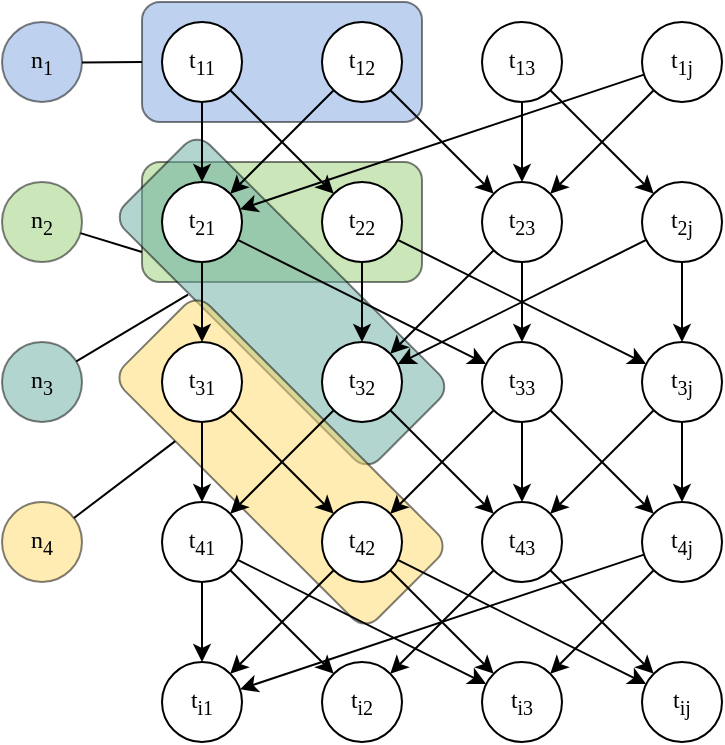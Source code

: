 <mxfile version="10.5.7" type="github"><diagram id="gOCo_mveOTclXJWhpSbV" name="Page-1"><mxGraphModel dx="929" dy="537" grid="1" gridSize="10" guides="1" tooltips="1" connect="1" arrows="1" fold="1" page="1" pageScale="1" pageWidth="826" pageHeight="1169" math="0" shadow="0"><root><mxCell id="0"/><mxCell id="1" parent="0"/><mxCell id="WNhdBVjDtMZuLdpGgxrH-2" value="" style="rounded=1;whiteSpace=wrap;html=1;fillColor=#7EA6E0;comic=0;opacity=50;strokeColor=#000000;strokeWidth=1;" vertex="1" parent="1"><mxGeometry x="270" y="150" width="140" height="60" as="geometry"/></mxCell><mxCell id="WNhdBVjDtMZuLdpGgxrH-3" value="" style="rounded=1;whiteSpace=wrap;html=1;fillColor=#97D077;strokeColor=#000000;strokeWidth=1;opacity=50;" vertex="1" parent="1"><mxGeometry x="270" y="230" width="140" height="60" as="geometry"/></mxCell><mxCell id="WNhdBVjDtMZuLdpGgxrH-4" value="" style="rounded=1;whiteSpace=wrap;html=1;rotation=45;fillColor=#67AB9F;strokeColor=#000000;strokeWidth=1;opacity=50;" vertex="1" parent="1"><mxGeometry x="250" y="270" width="180" height="60" as="geometry"/></mxCell><mxCell id="WNhdBVjDtMZuLdpGgxrH-12" value="" style="rounded=1;whiteSpace=wrap;html=1;rotation=45;fillColor=#FFD966;strokeColor=#000000;strokeWidth=1;opacity=50;" vertex="1" parent="1"><mxGeometry x="250" y="350" width="179" height="60" as="geometry"/></mxCell><mxCell id="ZS35MENB_uPw0_nAmGyY-1" value="t&lt;sub&gt;11&lt;/sub&gt;" style="ellipse;whiteSpace=wrap;html=1;aspect=fixed;fontFamily=Times New Roman;" parent="1" vertex="1"><mxGeometry x="280" y="160" width="40" height="40" as="geometry"/></mxCell><mxCell id="ZS35MENB_uPw0_nAmGyY-2" value="t&lt;sub&gt;12&lt;/sub&gt;" style="ellipse;whiteSpace=wrap;html=1;aspect=fixed;fontFamily=Times New Roman;" parent="1" vertex="1"><mxGeometry x="360" y="160" width="40" height="40" as="geometry"/></mxCell><mxCell id="ZS35MENB_uPw0_nAmGyY-3" value="t&lt;sub&gt;13&lt;/sub&gt;" style="ellipse;whiteSpace=wrap;html=1;aspect=fixed;fontFamily=Times New Roman;" parent="1" vertex="1"><mxGeometry x="440" y="160" width="40" height="40" as="geometry"/></mxCell><mxCell id="ZS35MENB_uPw0_nAmGyY-4" value="t&lt;sub&gt;21&lt;/sub&gt;" style="ellipse;whiteSpace=wrap;html=1;aspect=fixed;fontFamily=Times New Roman;" parent="1" vertex="1"><mxGeometry x="280" y="240" width="40" height="40" as="geometry"/></mxCell><mxCell id="ZS35MENB_uPw0_nAmGyY-5" value="t&lt;sub&gt;22&lt;/sub&gt;" style="ellipse;whiteSpace=wrap;html=1;aspect=fixed;fontFamily=Times New Roman;" parent="1" vertex="1"><mxGeometry x="360" y="240" width="40" height="40" as="geometry"/></mxCell><mxCell id="ZS35MENB_uPw0_nAmGyY-6" value="t&lt;sub&gt;23&lt;/sub&gt;" style="ellipse;whiteSpace=wrap;html=1;aspect=fixed;fontFamily=Times New Roman;" parent="1" vertex="1"><mxGeometry x="440" y="240" width="40" height="40" as="geometry"/></mxCell><mxCell id="ZS35MENB_uPw0_nAmGyY-7" value="t&lt;sub&gt;31&lt;/sub&gt;" style="ellipse;whiteSpace=wrap;html=1;aspect=fixed;fontFamily=Times New Roman;" parent="1" vertex="1"><mxGeometry x="280" y="320" width="40" height="40" as="geometry"/></mxCell><mxCell id="ZS35MENB_uPw0_nAmGyY-8" value="t&lt;sub&gt;32&lt;/sub&gt;" style="ellipse;whiteSpace=wrap;html=1;aspect=fixed;fontFamily=Times New Roman;" parent="1" vertex="1"><mxGeometry x="360" y="320" width="40" height="40" as="geometry"/></mxCell><mxCell id="ZS35MENB_uPw0_nAmGyY-9" value="t&lt;sub&gt;33&lt;/sub&gt;" style="ellipse;whiteSpace=wrap;html=1;aspect=fixed;fontFamily=Times New Roman;" parent="1" vertex="1"><mxGeometry x="440" y="320" width="40" height="40" as="geometry"/></mxCell><mxCell id="ZS35MENB_uPw0_nAmGyY-10" value="" style="endArrow=classic;html=1;fontFamily=Times New Roman;" parent="1" source="ZS35MENB_uPw0_nAmGyY-1" target="ZS35MENB_uPw0_nAmGyY-4" edge="1"><mxGeometry width="50" height="50" relative="1" as="geometry"><mxPoint x="170" y="300" as="sourcePoint"/><mxPoint x="220" y="250" as="targetPoint"/></mxGeometry></mxCell><mxCell id="ZS35MENB_uPw0_nAmGyY-11" value="" style="endArrow=classic;html=1;fontFamily=Times New Roman;" parent="1" source="ZS35MENB_uPw0_nAmGyY-1" target="ZS35MENB_uPw0_nAmGyY-5" edge="1"><mxGeometry width="50" height="50" relative="1" as="geometry"><mxPoint x="310" y="210" as="sourcePoint"/><mxPoint x="310" y="250" as="targetPoint"/></mxGeometry></mxCell><mxCell id="ZS35MENB_uPw0_nAmGyY-12" value="" style="endArrow=classic;html=1;fontFamily=Times New Roman;" parent="1" source="ZS35MENB_uPw0_nAmGyY-2" target="ZS35MENB_uPw0_nAmGyY-4" edge="1"><mxGeometry width="50" height="50" relative="1" as="geometry"><mxPoint x="320" y="220" as="sourcePoint"/><mxPoint x="320" y="260" as="targetPoint"/></mxGeometry></mxCell><mxCell id="ZS35MENB_uPw0_nAmGyY-13" value="" style="endArrow=classic;html=1;fontFamily=Times New Roman;" parent="1" source="ZS35MENB_uPw0_nAmGyY-2" target="ZS35MENB_uPw0_nAmGyY-6" edge="1"><mxGeometry width="50" height="50" relative="1" as="geometry"><mxPoint x="330" y="230" as="sourcePoint"/><mxPoint x="330" y="270" as="targetPoint"/></mxGeometry></mxCell><mxCell id="ZS35MENB_uPw0_nAmGyY-14" value="" style="endArrow=classic;html=1;fontFamily=Times New Roman;" parent="1" source="ZS35MENB_uPw0_nAmGyY-3" target="ZS35MENB_uPw0_nAmGyY-6" edge="1"><mxGeometry width="50" height="50" relative="1" as="geometry"><mxPoint x="340" y="240" as="sourcePoint"/><mxPoint x="340" y="280" as="targetPoint"/></mxGeometry></mxCell><mxCell id="ZS35MENB_uPw0_nAmGyY-15" value="" style="endArrow=classic;html=1;fontFamily=Times New Roman;" parent="1" source="ZS35MENB_uPw0_nAmGyY-3" target="ZS35MENB_uPw0_nAmGyY-16" edge="1"><mxGeometry width="50" height="50" relative="1" as="geometry"><mxPoint x="350" y="250" as="sourcePoint"/><mxPoint x="530" y="240" as="targetPoint"/></mxGeometry></mxCell><mxCell id="ZS35MENB_uPw0_nAmGyY-16" value="t&lt;sub&gt;2j&lt;/sub&gt;" style="ellipse;whiteSpace=wrap;html=1;aspect=fixed;fontFamily=Times New Roman;" parent="1" vertex="1"><mxGeometry x="520" y="240" width="40" height="40" as="geometry"/></mxCell><mxCell id="ZS35MENB_uPw0_nAmGyY-17" value="t&lt;sub&gt;1j&lt;/sub&gt;" style="ellipse;whiteSpace=wrap;html=1;aspect=fixed;fontFamily=Times New Roman;" parent="1" vertex="1"><mxGeometry x="520" y="160" width="40" height="40" as="geometry"/></mxCell><mxCell id="ZS35MENB_uPw0_nAmGyY-18" value="t&lt;sub&gt;3j&lt;/sub&gt;" style="ellipse;whiteSpace=wrap;html=1;aspect=fixed;fontFamily=Times New Roman;" parent="1" vertex="1"><mxGeometry x="520" y="320" width="40" height="40" as="geometry"/></mxCell><mxCell id="ZS35MENB_uPw0_nAmGyY-19" value="" style="endArrow=classic;html=1;fontFamily=Times New Roman;" parent="1" source="ZS35MENB_uPw0_nAmGyY-4" target="ZS35MENB_uPw0_nAmGyY-7" edge="1"><mxGeometry width="50" height="50" relative="1" as="geometry"><mxPoint x="210" y="220" as="sourcePoint"/><mxPoint x="210" y="260" as="targetPoint"/></mxGeometry></mxCell><mxCell id="ZS35MENB_uPw0_nAmGyY-20" value="t&lt;sub&gt;41&lt;/sub&gt;" style="ellipse;whiteSpace=wrap;html=1;aspect=fixed;fontFamily=Times New Roman;" parent="1" vertex="1"><mxGeometry x="280" y="400" width="40" height="40" as="geometry"/></mxCell><mxCell id="ZS35MENB_uPw0_nAmGyY-21" value="t&lt;sub&gt;42&lt;/sub&gt;" style="ellipse;whiteSpace=wrap;html=1;aspect=fixed;fontFamily=Times New Roman;" parent="1" vertex="1"><mxGeometry x="360" y="400" width="40" height="40" as="geometry"/></mxCell><mxCell id="ZS35MENB_uPw0_nAmGyY-22" value="t&lt;sub&gt;43&lt;/sub&gt;" style="ellipse;whiteSpace=wrap;html=1;aspect=fixed;fontFamily=Times New Roman;" parent="1" vertex="1"><mxGeometry x="440" y="400" width="40" height="40" as="geometry"/></mxCell><mxCell id="ZS35MENB_uPw0_nAmGyY-23" value="t&lt;sub&gt;4j&lt;/sub&gt;" style="ellipse;whiteSpace=wrap;html=1;aspect=fixed;fontFamily=Times New Roman;" parent="1" vertex="1"><mxGeometry x="520" y="400" width="40" height="40" as="geometry"/></mxCell><mxCell id="ZS35MENB_uPw0_nAmGyY-24" value="" style="endArrow=classic;html=1;fontFamily=Times New Roman;" parent="1" source="ZS35MENB_uPw0_nAmGyY-4" target="ZS35MENB_uPw0_nAmGyY-9" edge="1"><mxGeometry width="50" height="50" relative="1" as="geometry"><mxPoint x="310" y="290" as="sourcePoint"/><mxPoint x="310" y="330" as="targetPoint"/></mxGeometry></mxCell><mxCell id="ZS35MENB_uPw0_nAmGyY-25" value="" style="endArrow=classic;html=1;fontFamily=Times New Roman;" parent="1" source="ZS35MENB_uPw0_nAmGyY-7" target="ZS35MENB_uPw0_nAmGyY-20" edge="1"><mxGeometry width="50" height="50" relative="1" as="geometry"><mxPoint x="320" y="300" as="sourcePoint"/><mxPoint x="320" y="340" as="targetPoint"/></mxGeometry></mxCell><mxCell id="ZS35MENB_uPw0_nAmGyY-26" value="" style="endArrow=classic;html=1;fontFamily=Times New Roman;" parent="1" source="ZS35MENB_uPw0_nAmGyY-7" target="ZS35MENB_uPw0_nAmGyY-21" edge="1"><mxGeometry width="50" height="50" relative="1" as="geometry"><mxPoint x="330" y="310" as="sourcePoint"/><mxPoint x="330" y="350" as="targetPoint"/></mxGeometry></mxCell><mxCell id="ZS35MENB_uPw0_nAmGyY-27" value="" style="endArrow=classic;html=1;fontFamily=Times New Roman;" parent="1" source="ZS35MENB_uPw0_nAmGyY-8" target="ZS35MENB_uPw0_nAmGyY-20" edge="1"><mxGeometry width="50" height="50" relative="1" as="geometry"><mxPoint x="340" y="320" as="sourcePoint"/><mxPoint x="340" y="360" as="targetPoint"/></mxGeometry></mxCell><mxCell id="ZS35MENB_uPw0_nAmGyY-28" value="" style="endArrow=classic;html=1;fontFamily=Times New Roman;" parent="1" source="ZS35MENB_uPw0_nAmGyY-8" target="ZS35MENB_uPw0_nAmGyY-22" edge="1"><mxGeometry width="50" height="50" relative="1" as="geometry"><mxPoint x="350" y="330" as="sourcePoint"/><mxPoint x="350" y="370" as="targetPoint"/></mxGeometry></mxCell><mxCell id="ZS35MENB_uPw0_nAmGyY-29" value="" style="endArrow=classic;html=1;fontFamily=Times New Roman;" parent="1" source="ZS35MENB_uPw0_nAmGyY-6" target="ZS35MENB_uPw0_nAmGyY-9" edge="1"><mxGeometry width="50" height="50" relative="1" as="geometry"><mxPoint x="360" y="340" as="sourcePoint"/><mxPoint x="360" y="380" as="targetPoint"/></mxGeometry></mxCell><mxCell id="ZS35MENB_uPw0_nAmGyY-30" value="" style="endArrow=classic;html=1;fontFamily=Times New Roman;" parent="1" source="ZS35MENB_uPw0_nAmGyY-6" target="ZS35MENB_uPw0_nAmGyY-8" edge="1"><mxGeometry width="50" height="50" relative="1" as="geometry"><mxPoint x="370" y="350" as="sourcePoint"/><mxPoint x="370" y="390" as="targetPoint"/></mxGeometry></mxCell><mxCell id="ZS35MENB_uPw0_nAmGyY-31" value="" style="endArrow=classic;html=1;fontFamily=Times New Roman;" parent="1" source="ZS35MENB_uPw0_nAmGyY-5" target="ZS35MENB_uPw0_nAmGyY-8" edge="1"><mxGeometry width="50" height="50" relative="1" as="geometry"><mxPoint x="380" y="360" as="sourcePoint"/><mxPoint x="380" y="400" as="targetPoint"/></mxGeometry></mxCell><mxCell id="ZS35MENB_uPw0_nAmGyY-32" value="" style="endArrow=classic;html=1;fontFamily=Times New Roman;" parent="1" source="ZS35MENB_uPw0_nAmGyY-5" target="ZS35MENB_uPw0_nAmGyY-18" edge="1"><mxGeometry width="50" height="50" relative="1" as="geometry"><mxPoint x="390" y="370" as="sourcePoint"/><mxPoint x="390" y="410" as="targetPoint"/></mxGeometry></mxCell><mxCell id="ZS35MENB_uPw0_nAmGyY-33" value="" style="endArrow=classic;html=1;fontFamily=Times New Roman;" parent="1" source="ZS35MENB_uPw0_nAmGyY-9" target="ZS35MENB_uPw0_nAmGyY-23" edge="1"><mxGeometry width="50" height="50" relative="1" as="geometry"><mxPoint x="400" y="380" as="sourcePoint"/><mxPoint x="400" y="420" as="targetPoint"/></mxGeometry></mxCell><mxCell id="ZS35MENB_uPw0_nAmGyY-34" value="" style="endArrow=classic;html=1;fontFamily=Times New Roman;" parent="1" source="ZS35MENB_uPw0_nAmGyY-9" target="ZS35MENB_uPw0_nAmGyY-22" edge="1"><mxGeometry width="50" height="50" relative="1" as="geometry"><mxPoint x="410" y="390" as="sourcePoint"/><mxPoint x="410" y="430" as="targetPoint"/></mxGeometry></mxCell><mxCell id="ZS35MENB_uPw0_nAmGyY-35" value="" style="endArrow=classic;html=1;fontFamily=Times New Roman;" parent="1" source="ZS35MENB_uPw0_nAmGyY-16" target="ZS35MENB_uPw0_nAmGyY-8" edge="1"><mxGeometry width="50" height="50" relative="1" as="geometry"><mxPoint x="420" y="400" as="sourcePoint"/><mxPoint x="420" y="440" as="targetPoint"/></mxGeometry></mxCell><mxCell id="ZS35MENB_uPw0_nAmGyY-36" value="" style="endArrow=classic;html=1;fontFamily=Times New Roman;" parent="1" source="ZS35MENB_uPw0_nAmGyY-16" target="ZS35MENB_uPw0_nAmGyY-18" edge="1"><mxGeometry width="50" height="50" relative="1" as="geometry"><mxPoint x="430" y="410" as="sourcePoint"/><mxPoint x="430" y="450" as="targetPoint"/></mxGeometry></mxCell><mxCell id="ZS35MENB_uPw0_nAmGyY-37" value="" style="endArrow=classic;html=1;fontFamily=Times New Roman;" parent="1" source="ZS35MENB_uPw0_nAmGyY-17" target="ZS35MENB_uPw0_nAmGyY-4" edge="1"><mxGeometry width="50" height="50" relative="1" as="geometry"><mxPoint x="440" y="420" as="sourcePoint"/><mxPoint x="440" y="460" as="targetPoint"/></mxGeometry></mxCell><mxCell id="ZS35MENB_uPw0_nAmGyY-38" value="" style="endArrow=classic;html=1;fontFamily=Times New Roman;" parent="1" source="ZS35MENB_uPw0_nAmGyY-17" target="ZS35MENB_uPw0_nAmGyY-6" edge="1"><mxGeometry width="50" height="50" relative="1" as="geometry"><mxPoint x="450" y="430" as="sourcePoint"/><mxPoint x="450" y="470" as="targetPoint"/></mxGeometry></mxCell><mxCell id="ZS35MENB_uPw0_nAmGyY-39" value="" style="endArrow=classic;html=1;fontFamily=Times New Roman;" parent="1" source="ZS35MENB_uPw0_nAmGyY-18" target="ZS35MENB_uPw0_nAmGyY-23" edge="1"><mxGeometry width="50" height="50" relative="1" as="geometry"><mxPoint x="460" y="440" as="sourcePoint"/><mxPoint x="460" y="480" as="targetPoint"/></mxGeometry></mxCell><mxCell id="ZS35MENB_uPw0_nAmGyY-40" value="" style="endArrow=classic;html=1;fontFamily=Times New Roman;" parent="1" source="ZS35MENB_uPw0_nAmGyY-18" target="ZS35MENB_uPw0_nAmGyY-22" edge="1"><mxGeometry width="50" height="50" relative="1" as="geometry"><mxPoint x="470" y="450" as="sourcePoint"/><mxPoint x="470" y="490" as="targetPoint"/></mxGeometry></mxCell><mxCell id="ZS35MENB_uPw0_nAmGyY-41" value="" style="endArrow=classic;html=1;fontFamily=Times New Roman;" parent="1" source="ZS35MENB_uPw0_nAmGyY-9" target="ZS35MENB_uPw0_nAmGyY-21" edge="1"><mxGeometry width="50" height="50" relative="1" as="geometry"><mxPoint x="480" y="460" as="sourcePoint"/><mxPoint x="480" y="500" as="targetPoint"/></mxGeometry></mxCell><mxCell id="ZS35MENB_uPw0_nAmGyY-42" value="t&lt;sub&gt;i1&lt;/sub&gt;" style="ellipse;whiteSpace=wrap;html=1;aspect=fixed;fontFamily=Times New Roman;" parent="1" vertex="1"><mxGeometry x="280" y="480" width="40" height="40" as="geometry"/></mxCell><mxCell id="ZS35MENB_uPw0_nAmGyY-43" value="t&lt;sub&gt;i2&lt;/sub&gt;" style="ellipse;whiteSpace=wrap;html=1;aspect=fixed;fontFamily=Times New Roman;" parent="1" vertex="1"><mxGeometry x="360" y="480" width="40" height="40" as="geometry"/></mxCell><mxCell id="ZS35MENB_uPw0_nAmGyY-44" value="t&lt;sub&gt;i3&lt;/sub&gt;" style="ellipse;whiteSpace=wrap;html=1;aspect=fixed;fontFamily=Times New Roman;" parent="1" vertex="1"><mxGeometry x="440" y="480" width="40" height="40" as="geometry"/></mxCell><mxCell id="ZS35MENB_uPw0_nAmGyY-45" value="t&lt;sub&gt;ij&lt;/sub&gt;" style="ellipse;whiteSpace=wrap;html=1;aspect=fixed;fontFamily=Times New Roman;" parent="1" vertex="1"><mxGeometry x="520" y="480" width="40" height="40" as="geometry"/></mxCell><mxCell id="ZS35MENB_uPw0_nAmGyY-46" value="" style="endArrow=classic;html=1;fontFamily=Times New Roman;" parent="1" source="ZS35MENB_uPw0_nAmGyY-20" target="ZS35MENB_uPw0_nAmGyY-44" edge="1"><mxGeometry width="50" height="50" relative="1" as="geometry"><mxPoint x="250" y="450" as="sourcePoint"/><mxPoint x="310" y="410" as="targetPoint"/></mxGeometry></mxCell><mxCell id="ZS35MENB_uPw0_nAmGyY-47" value="" style="endArrow=classic;html=1;fontFamily=Times New Roman;" parent="1" source="ZS35MENB_uPw0_nAmGyY-20" target="ZS35MENB_uPw0_nAmGyY-42" edge="1"><mxGeometry width="50" height="50" relative="1" as="geometry"><mxPoint x="320" y="380" as="sourcePoint"/><mxPoint x="320" y="420" as="targetPoint"/></mxGeometry></mxCell><mxCell id="ZS35MENB_uPw0_nAmGyY-48" value="" style="endArrow=classic;html=1;fontFamily=Times New Roman;" parent="1" source="ZS35MENB_uPw0_nAmGyY-21" target="ZS35MENB_uPw0_nAmGyY-44" edge="1"><mxGeometry width="50" height="50" relative="1" as="geometry"><mxPoint x="330" y="390" as="sourcePoint"/><mxPoint x="330" y="430" as="targetPoint"/></mxGeometry></mxCell><mxCell id="ZS35MENB_uPw0_nAmGyY-49" value="" style="endArrow=classic;html=1;fontFamily=Times New Roman;" parent="1" source="ZS35MENB_uPw0_nAmGyY-21" target="ZS35MENB_uPw0_nAmGyY-45" edge="1"><mxGeometry width="50" height="50" relative="1" as="geometry"><mxPoint x="340" y="400" as="sourcePoint"/><mxPoint x="340" y="440" as="targetPoint"/></mxGeometry></mxCell><mxCell id="ZS35MENB_uPw0_nAmGyY-50" value="" style="endArrow=classic;html=1;fontFamily=Times New Roman;" parent="1" source="ZS35MENB_uPw0_nAmGyY-22" target="ZS35MENB_uPw0_nAmGyY-43" edge="1"><mxGeometry width="50" height="50" relative="1" as="geometry"><mxPoint x="350" y="410" as="sourcePoint"/><mxPoint x="350" y="450" as="targetPoint"/></mxGeometry></mxCell><mxCell id="ZS35MENB_uPw0_nAmGyY-51" value="" style="endArrow=classic;html=1;fontFamily=Times New Roman;" parent="1" source="ZS35MENB_uPw0_nAmGyY-22" target="ZS35MENB_uPw0_nAmGyY-45" edge="1"><mxGeometry width="50" height="50" relative="1" as="geometry"><mxPoint x="360" y="420" as="sourcePoint"/><mxPoint x="360" y="460" as="targetPoint"/></mxGeometry></mxCell><mxCell id="ZS35MENB_uPw0_nAmGyY-52" value="" style="endArrow=classic;html=1;fontFamily=Times New Roman;" parent="1" source="ZS35MENB_uPw0_nAmGyY-23" target="ZS35MENB_uPw0_nAmGyY-44" edge="1"><mxGeometry width="50" height="50" relative="1" as="geometry"><mxPoint x="370" y="430" as="sourcePoint"/><mxPoint x="370" y="470" as="targetPoint"/></mxGeometry></mxCell><mxCell id="ZS35MENB_uPw0_nAmGyY-53" value="" style="endArrow=classic;html=1;fontFamily=Times New Roman;" parent="1" source="ZS35MENB_uPw0_nAmGyY-20" target="ZS35MENB_uPw0_nAmGyY-43" edge="1"><mxGeometry width="50" height="50" relative="1" as="geometry"><mxPoint x="340" y="460" as="sourcePoint"/><mxPoint x="380" y="480" as="targetPoint"/></mxGeometry></mxCell><mxCell id="ZS35MENB_uPw0_nAmGyY-54" value="" style="endArrow=classic;html=1;fontFamily=Times New Roman;" parent="1" source="ZS35MENB_uPw0_nAmGyY-21" target="ZS35MENB_uPw0_nAmGyY-42" edge="1"><mxGeometry width="50" height="50" relative="1" as="geometry"><mxPoint x="390" y="450" as="sourcePoint"/><mxPoint x="390" y="490" as="targetPoint"/></mxGeometry></mxCell><mxCell id="ZS35MENB_uPw0_nAmGyY-55" value="" style="endArrow=classic;html=1;fontFamily=Times New Roman;" parent="1" source="ZS35MENB_uPw0_nAmGyY-23" target="ZS35MENB_uPw0_nAmGyY-42" edge="1"><mxGeometry width="50" height="50" relative="1" as="geometry"><mxPoint x="400" y="460" as="sourcePoint"/><mxPoint x="400" y="500" as="targetPoint"/></mxGeometry></mxCell><mxCell id="WNhdBVjDtMZuLdpGgxrH-13" value="n&lt;sub&gt;1&lt;/sub&gt;" style="ellipse;whiteSpace=wrap;html=1;aspect=fixed;fontFamily=Times New Roman;fillColor=#7EA6E0;opacity=50;" vertex="1" parent="1"><mxGeometry x="200" y="160" width="40" height="40" as="geometry"/></mxCell><mxCell id="WNhdBVjDtMZuLdpGgxrH-14" value="n&lt;sub&gt;2&lt;/sub&gt;" style="ellipse;whiteSpace=wrap;html=1;aspect=fixed;fontFamily=Times New Roman;fillColor=#97D077;opacity=50;" vertex="1" parent="1"><mxGeometry x="200" y="240" width="40" height="40" as="geometry"/></mxCell><mxCell id="WNhdBVjDtMZuLdpGgxrH-15" value="n&lt;sub&gt;3&lt;/sub&gt;" style="ellipse;whiteSpace=wrap;html=1;aspect=fixed;fontFamily=Times New Roman;fillColor=#67AB9F;opacity=50;" vertex="1" parent="1"><mxGeometry x="200" y="320" width="40" height="40" as="geometry"/></mxCell><mxCell id="WNhdBVjDtMZuLdpGgxrH-16" value="n&lt;sub&gt;4&lt;/sub&gt;" style="ellipse;whiteSpace=wrap;html=1;aspect=fixed;fontFamily=Times New Roman;fillColor=#FFD966;opacity=50;" vertex="1" parent="1"><mxGeometry x="200" y="400" width="40" height="40" as="geometry"/></mxCell><mxCell id="WNhdBVjDtMZuLdpGgxrH-17" value="" style="endArrow=none;html=1;strokeColor=#000000;entryX=0;entryY=0.5;entryDx=0;entryDy=0;" edge="1" parent="1" source="WNhdBVjDtMZuLdpGgxrH-13" target="WNhdBVjDtMZuLdpGgxrH-2"><mxGeometry width="50" height="50" relative="1" as="geometry"><mxPoint x="120" y="250" as="sourcePoint"/><mxPoint x="170" y="200" as="targetPoint"/></mxGeometry></mxCell><mxCell id="WNhdBVjDtMZuLdpGgxrH-18" value="" style="endArrow=none;html=1;strokeColor=#000000;entryX=0;entryY=0.75;entryDx=0;entryDy=0;" edge="1" parent="1" source="WNhdBVjDtMZuLdpGgxrH-14" target="WNhdBVjDtMZuLdpGgxrH-3"><mxGeometry width="50" height="50" relative="1" as="geometry"><mxPoint x="250" y="190" as="sourcePoint"/><mxPoint x="280.333" y="190.333" as="targetPoint"/></mxGeometry></mxCell><mxCell id="WNhdBVjDtMZuLdpGgxrH-19" value="" style="endArrow=none;html=1;strokeColor=#000000;entryX=0.301;entryY=1.011;entryDx=0;entryDy=0;entryPerimeter=0;" edge="1" parent="1" source="WNhdBVjDtMZuLdpGgxrH-15" target="WNhdBVjDtMZuLdpGgxrH-4"><mxGeometry width="50" height="50" relative="1" as="geometry"><mxPoint x="260" y="200" as="sourcePoint"/><mxPoint x="290.333" y="200.333" as="targetPoint"/></mxGeometry></mxCell><mxCell id="WNhdBVjDtMZuLdpGgxrH-20" value="" style="endArrow=none;html=1;strokeColor=#000000;entryX=0.25;entryY=1;entryDx=0;entryDy=0;" edge="1" parent="1" source="WNhdBVjDtMZuLdpGgxrH-16" target="WNhdBVjDtMZuLdpGgxrH-12"><mxGeometry width="50" height="50" relative="1" as="geometry"><mxPoint x="270" y="210" as="sourcePoint"/><mxPoint x="300.333" y="210.333" as="targetPoint"/></mxGeometry></mxCell></root></mxGraphModel></diagram></mxfile>